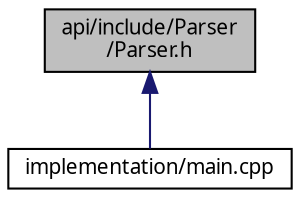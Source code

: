 digraph "api/include/Parser/Parser.h"
{
 // LATEX_PDF_SIZE
  edge [fontname="FreeSans.ttf",fontsize="10",labelfontname="FreeSans.ttf",labelfontsize="10"];
  node [fontname="FreeSans.ttf",fontsize="10",shape=record];
  Node1 [label="api/include/Parser\l/Parser.h",height=0.2,width=0.4,color="black", fillcolor="grey75", style="filled", fontcolor="black",tooltip=" "];
  Node1 -> Node2 [dir="back",color="midnightblue",fontsize="10",style="solid",fontname="FreeSans.ttf"];
  Node2 [label="implementation/main.cpp",height=0.2,width=0.4,color="black", fillcolor="white", style="filled",URL="$main_8cpp.html",tooltip=" "];
}

